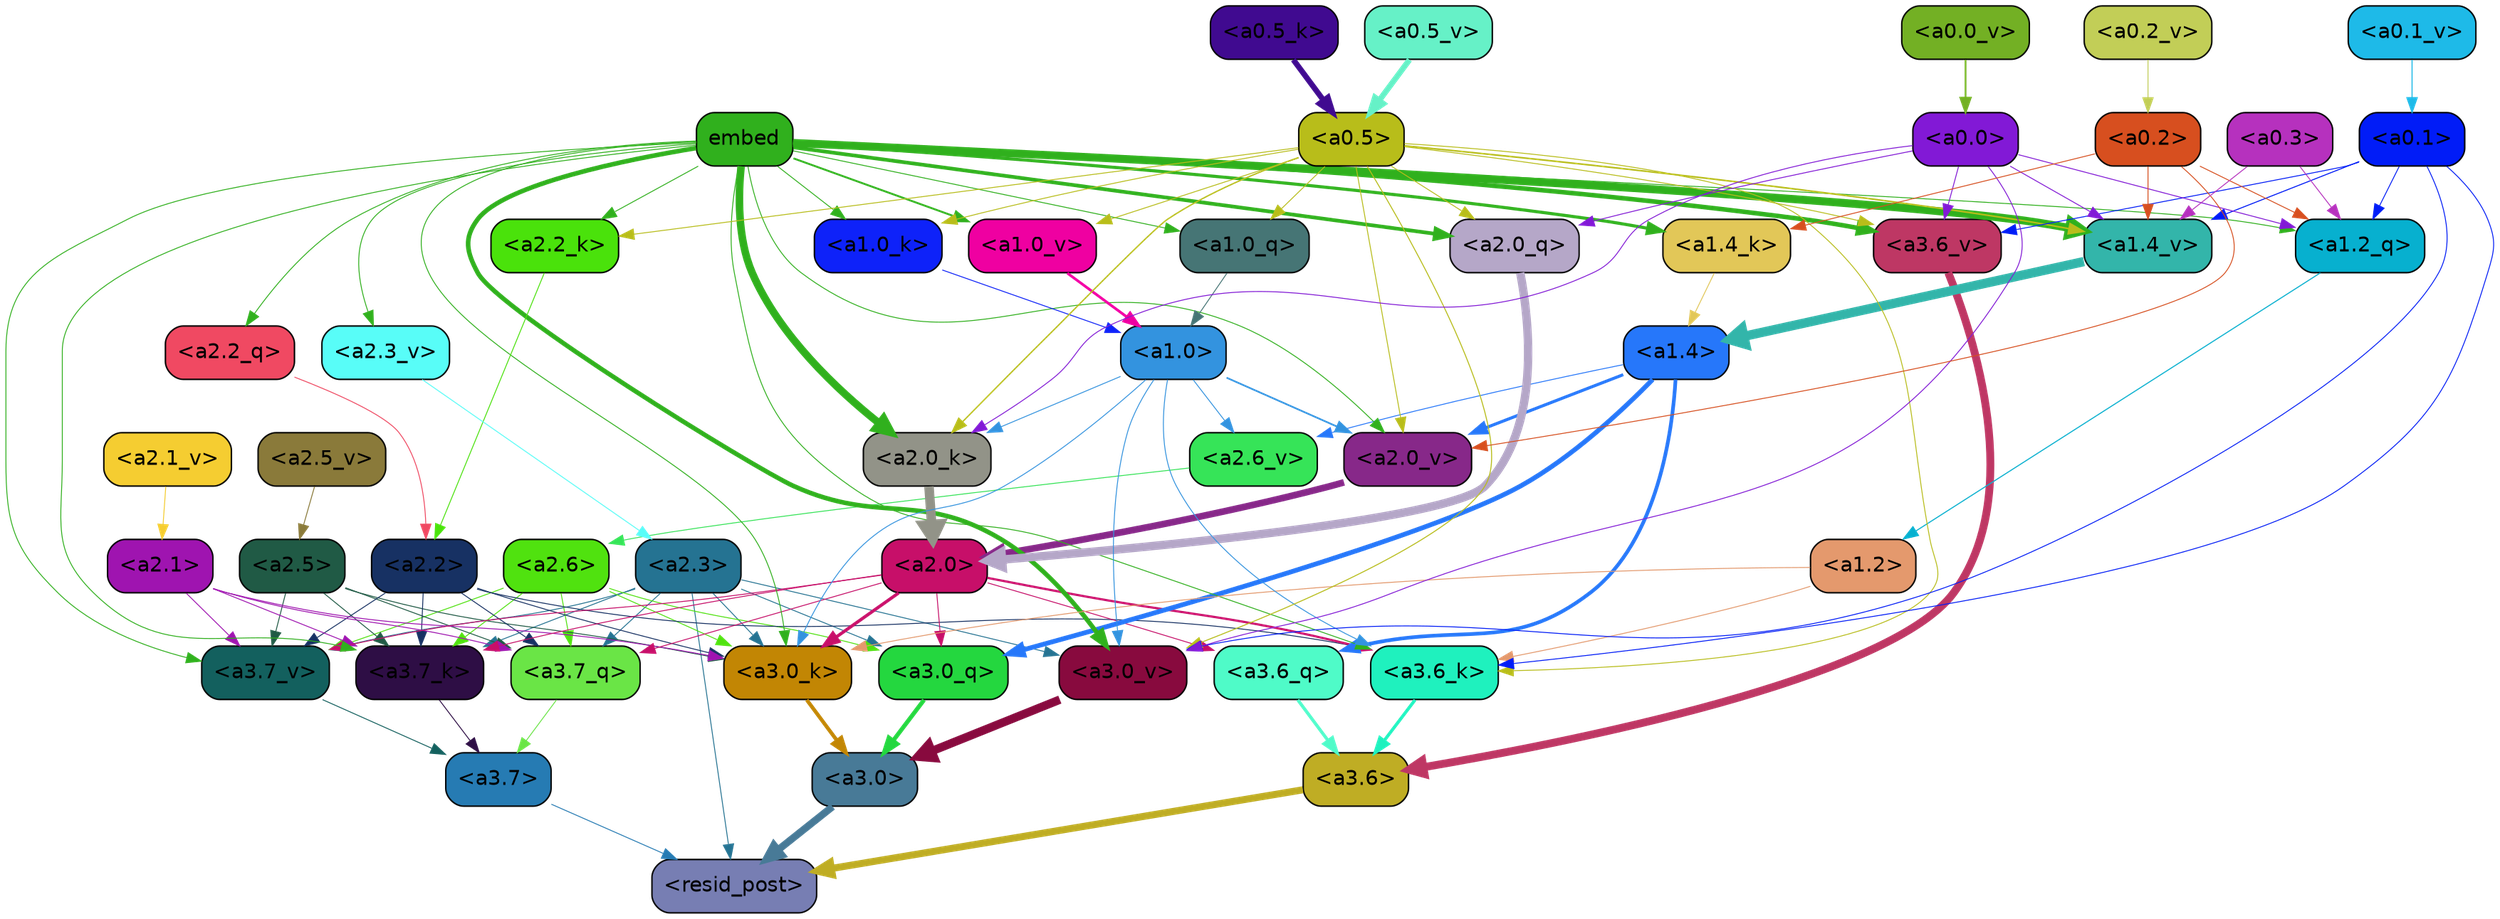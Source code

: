 strict digraph "" {
	graph [bgcolor=transparent,
		layout=dot,
		overlap=false,
		splines=true
	];
	"<a3.7>"	[color=black,
		fillcolor="#267bb3",
		fontname=Helvetica,
		shape=box,
		style="filled, rounded"];
	"<resid_post>"	[color=black,
		fillcolor="#777eb3",
		fontname=Helvetica,
		shape=box,
		style="filled, rounded"];
	"<a3.7>" -> "<resid_post>"	[color="#267bb3",
		penwidth=0.6];
	"<a3.6>"	[color=black,
		fillcolor="#bfad24",
		fontname=Helvetica,
		shape=box,
		style="filled, rounded"];
	"<a3.6>" -> "<resid_post>"	[color="#bfad24",
		penwidth=4.7534414529800415];
	"<a3.0>"	[color=black,
		fillcolor="#487a97",
		fontname=Helvetica,
		shape=box,
		style="filled, rounded"];
	"<a3.0>" -> "<resid_post>"	[color="#487a97",
		penwidth=4.898576855659485];
	"<a2.3>"	[color=black,
		fillcolor="#257392",
		fontname=Helvetica,
		shape=box,
		style="filled, rounded"];
	"<a2.3>" -> "<resid_post>"	[color="#257392",
		penwidth=0.6];
	"<a3.7_q>"	[color=black,
		fillcolor="#6ae546",
		fontname=Helvetica,
		shape=box,
		style="filled, rounded"];
	"<a2.3>" -> "<a3.7_q>"	[color="#257392",
		penwidth=0.6];
	"<a3.0_q>"	[color=black,
		fillcolor="#24d73f",
		fontname=Helvetica,
		shape=box,
		style="filled, rounded"];
	"<a2.3>" -> "<a3.0_q>"	[color="#257392",
		penwidth=0.6];
	"<a3.7_k>"	[color=black,
		fillcolor="#2e0e45",
		fontname=Helvetica,
		shape=box,
		style="filled, rounded"];
	"<a2.3>" -> "<a3.7_k>"	[color="#257392",
		penwidth=0.6];
	"<a3.0_k>"	[color=black,
		fillcolor="#c28604",
		fontname=Helvetica,
		shape=box,
		style="filled, rounded"];
	"<a2.3>" -> "<a3.0_k>"	[color="#257392",
		penwidth=0.6];
	"<a3.7_v>"	[color=black,
		fillcolor="#13605e",
		fontname=Helvetica,
		shape=box,
		style="filled, rounded"];
	"<a2.3>" -> "<a3.7_v>"	[color="#257392",
		penwidth=0.6];
	"<a3.0_v>"	[color=black,
		fillcolor="#880a3e",
		fontname=Helvetica,
		shape=box,
		style="filled, rounded"];
	"<a2.3>" -> "<a3.0_v>"	[color="#257392",
		penwidth=0.6];
	"<a3.7_q>" -> "<a3.7>"	[color="#6ae546",
		penwidth=0.6];
	"<a3.6_q>"	[color=black,
		fillcolor="#4ffbc8",
		fontname=Helvetica,
		shape=box,
		style="filled, rounded"];
	"<a3.6_q>" -> "<a3.6>"	[color="#4ffbc8",
		penwidth=2.160832464694977];
	"<a3.0_q>" -> "<a3.0>"	[color="#24d73f",
		penwidth=2.870753765106201];
	"<a3.7_k>" -> "<a3.7>"	[color="#2e0e45",
		penwidth=0.6];
	"<a3.6_k>"	[color=black,
		fillcolor="#1ff1be",
		fontname=Helvetica,
		shape=box,
		style="filled, rounded"];
	"<a3.6_k>" -> "<a3.6>"	[color="#1ff1be",
		penwidth=2.13908451795578];
	"<a3.0_k>" -> "<a3.0>"	[color="#c28604",
		penwidth=2.520303964614868];
	"<a3.7_v>" -> "<a3.7>"	[color="#13605e",
		penwidth=0.6];
	"<a3.6_v>"	[color=black,
		fillcolor="#be3764",
		fontname=Helvetica,
		shape=box,
		style="filled, rounded"];
	"<a3.6_v>" -> "<a3.6>"	[color="#be3764",
		penwidth=5.297133803367615];
	"<a3.0_v>" -> "<a3.0>"	[color="#880a3e",
		penwidth=5.680712580680847];
	"<a2.6>"	[color=black,
		fillcolor="#50e20f",
		fontname=Helvetica,
		shape=box,
		style="filled, rounded"];
	"<a2.6>" -> "<a3.7_q>"	[color="#50e20f",
		penwidth=0.6];
	"<a2.6>" -> "<a3.0_q>"	[color="#50e20f",
		penwidth=0.6];
	"<a2.6>" -> "<a3.7_k>"	[color="#50e20f",
		penwidth=0.6];
	"<a2.6>" -> "<a3.0_k>"	[color="#50e20f",
		penwidth=0.6];
	"<a2.6>" -> "<a3.7_v>"	[color="#50e20f",
		penwidth=0.6];
	"<a2.5>"	[color=black,
		fillcolor="#205a45",
		fontname=Helvetica,
		shape=box,
		style="filled, rounded"];
	"<a2.5>" -> "<a3.7_q>"	[color="#205a45",
		penwidth=0.6];
	"<a2.5>" -> "<a3.7_k>"	[color="#205a45",
		penwidth=0.6];
	"<a2.5>" -> "<a3.0_k>"	[color="#205a45",
		penwidth=0.6];
	"<a2.5>" -> "<a3.7_v>"	[color="#205a45",
		penwidth=0.6];
	"<a2.2>"	[color=black,
		fillcolor="#173163",
		fontname=Helvetica,
		shape=box,
		style="filled, rounded"];
	"<a2.2>" -> "<a3.7_q>"	[color="#173163",
		penwidth=0.6];
	"<a2.2>" -> "<a3.7_k>"	[color="#173163",
		penwidth=0.6];
	"<a2.2>" -> "<a3.6_k>"	[color="#173163",
		penwidth=0.6];
	"<a2.2>" -> "<a3.0_k>"	[color="#173163",
		penwidth=0.6];
	"<a2.2>" -> "<a3.7_v>"	[color="#173163",
		penwidth=0.6];
	"<a2.1>"	[color=black,
		fillcolor="#9f14b0",
		fontname=Helvetica,
		shape=box,
		style="filled, rounded"];
	"<a2.1>" -> "<a3.7_q>"	[color="#9f14b0",
		penwidth=0.6];
	"<a2.1>" -> "<a3.7_k>"	[color="#9f14b0",
		penwidth=0.6];
	"<a2.1>" -> "<a3.0_k>"	[color="#9f14b0",
		penwidth=0.6];
	"<a2.1>" -> "<a3.7_v>"	[color="#9f14b0",
		penwidth=0.6];
	"<a2.0>"	[color=black,
		fillcolor="#c70f69",
		fontname=Helvetica,
		shape=box,
		style="filled, rounded"];
	"<a2.0>" -> "<a3.7_q>"	[color="#c70f69",
		penwidth=0.6];
	"<a2.0>" -> "<a3.6_q>"	[color="#c70f69",
		penwidth=0.6];
	"<a2.0>" -> "<a3.0_q>"	[color="#c70f69",
		penwidth=0.6];
	"<a2.0>" -> "<a3.7_k>"	[color="#c70f69",
		penwidth=0.6];
	"<a2.0>" -> "<a3.6_k>"	[color="#c70f69",
		penwidth=1.4855384826660156];
	"<a2.0>" -> "<a3.0_k>"	[color="#c70f69",
		penwidth=2.142689883708954];
	"<a2.0>" -> "<a3.7_v>"	[color="#c70f69",
		penwidth=0.6];
	"<a1.4>"	[color=black,
		fillcolor="#2677fa",
		fontname=Helvetica,
		shape=box,
		style="filled, rounded"];
	"<a1.4>" -> "<a3.6_q>"	[color="#2677fa",
		penwidth=2.4767253398895264];
	"<a1.4>" -> "<a3.0_q>"	[color="#2677fa",
		penwidth=3.192750334739685];
	"<a2.6_v>"	[color=black,
		fillcolor="#36e458",
		fontname=Helvetica,
		shape=box,
		style="filled, rounded"];
	"<a1.4>" -> "<a2.6_v>"	[color="#2677fa",
		penwidth=0.6];
	"<a2.0_v>"	[color=black,
		fillcolor="#872889",
		fontname=Helvetica,
		shape=box,
		style="filled, rounded"];
	"<a1.4>" -> "<a2.0_v>"	[color="#2677fa",
		penwidth=2.0349366441369057];
	embed	[color=black,
		fillcolor="#30b01d",
		fontname=Helvetica,
		shape=box,
		style="filled, rounded"];
	embed -> "<a3.7_k>"	[color="#30b01d",
		penwidth=0.6];
	embed -> "<a3.6_k>"	[color="#30b01d",
		penwidth=0.6];
	embed -> "<a3.0_k>"	[color="#30b01d",
		penwidth=0.6015868484973907];
	embed -> "<a3.7_v>"	[color="#30b01d",
		penwidth=0.6];
	embed -> "<a3.6_v>"	[color="#30b01d",
		penwidth=3.067279100418091];
	embed -> "<a3.0_v>"	[color="#30b01d",
		penwidth=3.0891895294189453];
	"<a2.2_q>"	[color=black,
		fillcolor="#f04962",
		fontname=Helvetica,
		shape=box,
		style="filled, rounded"];
	embed -> "<a2.2_q>"	[color="#30b01d",
		penwidth=0.6];
	"<a2.0_q>"	[color=black,
		fillcolor="#b5a7c8",
		fontname=Helvetica,
		shape=box,
		style="filled, rounded"];
	embed -> "<a2.0_q>"	[color="#30b01d",
		penwidth=2.482962191104889];
	"<a2.2_k>"	[color=black,
		fillcolor="#4ae20b",
		fontname=Helvetica,
		shape=box,
		style="filled, rounded"];
	embed -> "<a2.2_k>"	[color="#30b01d",
		penwidth=0.6];
	"<a2.0_k>"	[color=black,
		fillcolor="#929388",
		fontname=Helvetica,
		shape=box,
		style="filled, rounded"];
	embed -> "<a2.0_k>"	[color="#30b01d",
		penwidth=5.09069561958313];
	"<a2.3_v>"	[color=black,
		fillcolor="#58fdf8",
		fontname=Helvetica,
		shape=box,
		style="filled, rounded"];
	embed -> "<a2.3_v>"	[color="#30b01d",
		penwidth=0.6];
	embed -> "<a2.0_v>"	[color="#30b01d",
		penwidth=0.6];
	"<a1.2_q>"	[color=black,
		fillcolor="#07b0cf",
		fontname=Helvetica,
		shape=box,
		style="filled, rounded"];
	embed -> "<a1.2_q>"	[color="#30b01d",
		penwidth=0.6];
	"<a1.0_q>"	[color=black,
		fillcolor="#467575",
		fontname=Helvetica,
		shape=box,
		style="filled, rounded"];
	embed -> "<a1.0_q>"	[color="#30b01d",
		penwidth=0.6];
	"<a1.4_k>"	[color=black,
		fillcolor="#e2c758",
		fontname=Helvetica,
		shape=box,
		style="filled, rounded"];
	embed -> "<a1.4_k>"	[color="#30b01d",
		penwidth=2.0865602493286133];
	"<a1.0_k>"	[color=black,
		fillcolor="#0e22f9",
		fontname=Helvetica,
		shape=box,
		style="filled, rounded"];
	embed -> "<a1.0_k>"	[color="#30b01d",
		penwidth=0.6];
	"<a1.4_v>"	[color=black,
		fillcolor="#33b5aa",
		fontname=Helvetica,
		shape=box,
		style="filled, rounded"];
	embed -> "<a1.4_v>"	[color="#30b01d",
		penwidth=5.391523122787476];
	"<a1.0_v>"	[color=black,
		fillcolor="#ef00a1",
		fontname=Helvetica,
		shape=box,
		style="filled, rounded"];
	embed -> "<a1.0_v>"	[color="#30b01d",
		penwidth=1.2820317149162292];
	"<a1.2>"	[color=black,
		fillcolor="#e4996d",
		fontname=Helvetica,
		shape=box,
		style="filled, rounded"];
	"<a1.2>" -> "<a3.6_k>"	[color="#e4996d",
		penwidth=0.6];
	"<a1.2>" -> "<a3.0_k>"	[color="#e4996d",
		penwidth=0.6];
	"<a1.0>"	[color=black,
		fillcolor="#3393df",
		fontname=Helvetica,
		shape=box,
		style="filled, rounded"];
	"<a1.0>" -> "<a3.6_k>"	[color="#3393df",
		penwidth=0.6];
	"<a1.0>" -> "<a3.0_k>"	[color="#3393df",
		penwidth=0.6];
	"<a1.0>" -> "<a3.0_v>"	[color="#3393df",
		penwidth=0.6];
	"<a1.0>" -> "<a2.0_k>"	[color="#3393df",
		penwidth=0.6];
	"<a1.0>" -> "<a2.6_v>"	[color="#3393df",
		penwidth=0.6];
	"<a1.0>" -> "<a2.0_v>"	[color="#3393df",
		penwidth=1.1342760920524597];
	"<a0.5>"	[color=black,
		fillcolor="#b8bd1a",
		fontname=Helvetica,
		shape=box,
		style="filled, rounded"];
	"<a0.5>" -> "<a3.6_k>"	[color="#b8bd1a",
		penwidth=0.6];
	"<a0.5>" -> "<a3.6_v>"	[color="#b8bd1a",
		penwidth=0.6];
	"<a0.5>" -> "<a3.0_v>"	[color="#b8bd1a",
		penwidth=0.6549575447570533];
	"<a0.5>" -> "<a2.0_q>"	[color="#b8bd1a",
		penwidth=0.6];
	"<a0.5>" -> "<a2.2_k>"	[color="#b8bd1a",
		penwidth=0.6];
	"<a0.5>" -> "<a2.0_k>"	[color="#b8bd1a",
		penwidth=0.8980485796928406];
	"<a0.5>" -> "<a2.0_v>"	[color="#b8bd1a",
		penwidth=0.6];
	"<a0.5>" -> "<a1.0_q>"	[color="#b8bd1a",
		penwidth=0.6];
	"<a0.5>" -> "<a1.0_k>"	[color="#b8bd1a",
		penwidth=0.6];
	"<a0.5>" -> "<a1.4_v>"	[color="#b8bd1a",
		penwidth=1.060444712638855];
	"<a0.5>" -> "<a1.0_v>"	[color="#b8bd1a",
		penwidth=0.6];
	"<a0.1>"	[color=black,
		fillcolor="#011cf7",
		fontname=Helvetica,
		shape=box,
		style="filled, rounded"];
	"<a0.1>" -> "<a3.6_k>"	[color="#011cf7",
		penwidth=0.6];
	"<a0.1>" -> "<a3.6_v>"	[color="#011cf7",
		penwidth=0.6];
	"<a0.1>" -> "<a3.0_v>"	[color="#011cf7",
		penwidth=0.6];
	"<a0.1>" -> "<a1.2_q>"	[color="#011cf7",
		penwidth=0.6];
	"<a0.1>" -> "<a1.4_v>"	[color="#011cf7",
		penwidth=0.6688870191574097];
	"<a0.0>"	[color=black,
		fillcolor="#8219d6",
		fontname=Helvetica,
		shape=box,
		style="filled, rounded"];
	"<a0.0>" -> "<a3.6_v>"	[color="#8219d6",
		penwidth=0.6];
	"<a0.0>" -> "<a3.0_v>"	[color="#8219d6",
		penwidth=0.6];
	"<a0.0>" -> "<a2.0_q>"	[color="#8219d6",
		penwidth=0.6];
	"<a0.0>" -> "<a2.0_k>"	[color="#8219d6",
		penwidth=0.6];
	"<a0.0>" -> "<a1.2_q>"	[color="#8219d6",
		penwidth=0.6];
	"<a0.0>" -> "<a1.4_v>"	[color="#8219d6",
		penwidth=0.6];
	"<a2.2_q>" -> "<a2.2>"	[color="#f04962",
		penwidth=0.6];
	"<a2.0_q>" -> "<a2.0>"	[color="#b5a7c8",
		penwidth=5.653985500335693];
	"<a2.2_k>" -> "<a2.2>"	[color="#4ae20b",
		penwidth=0.6];
	"<a2.0_k>" -> "<a2.0>"	[color="#929388",
		penwidth=6.397904872894287];
	"<a2.6_v>" -> "<a2.6>"	[color="#36e458",
		penwidth=0.6];
	"<a2.5_v>"	[color=black,
		fillcolor="#8a7a3a",
		fontname=Helvetica,
		shape=box,
		style="filled, rounded"];
	"<a2.5_v>" -> "<a2.5>"	[color="#8a7a3a",
		penwidth=0.6];
	"<a2.3_v>" -> "<a2.3>"	[color="#58fdf8",
		penwidth=0.6];
	"<a2.1_v>"	[color=black,
		fillcolor="#f5cd31",
		fontname=Helvetica,
		shape=box,
		style="filled, rounded"];
	"<a2.1_v>" -> "<a2.1>"	[color="#f5cd31",
		penwidth=0.6];
	"<a2.0_v>" -> "<a2.0>"	[color="#872889",
		penwidth=4.48047137260437];
	"<a0.2>"	[color=black,
		fillcolor="#d74f1f",
		fontname=Helvetica,
		shape=box,
		style="filled, rounded"];
	"<a0.2>" -> "<a2.0_v>"	[color="#d74f1f",
		penwidth=0.6];
	"<a0.2>" -> "<a1.2_q>"	[color="#d74f1f",
		penwidth=0.6];
	"<a0.2>" -> "<a1.4_k>"	[color="#d74f1f",
		penwidth=0.6];
	"<a0.2>" -> "<a1.4_v>"	[color="#d74f1f",
		penwidth=0.6];
	"<a1.2_q>" -> "<a1.2>"	[color="#07b0cf",
		penwidth=0.702675461769104];
	"<a1.0_q>" -> "<a1.0>"	[color="#467575",
		penwidth=0.6];
	"<a1.4_k>" -> "<a1.4>"	[color="#e2c758",
		penwidth=0.6];
	"<a1.0_k>" -> "<a1.0>"	[color="#0e22f9",
		penwidth=0.6];
	"<a1.4_v>" -> "<a1.4>"	[color="#33b5aa",
		penwidth=6.273579955101013];
	"<a1.0_v>" -> "<a1.0>"	[color="#ef00a1",
		penwidth=1.7821020036935806];
	"<a0.3>"	[color=black,
		fillcolor="#b631be",
		fontname=Helvetica,
		shape=box,
		style="filled, rounded"];
	"<a0.3>" -> "<a1.2_q>"	[color="#b631be",
		penwidth=0.6];
	"<a0.3>" -> "<a1.4_v>"	[color="#b631be",
		penwidth=0.6];
	"<a0.5_k>"	[color=black,
		fillcolor="#400a90",
		fontname=Helvetica,
		shape=box,
		style="filled, rounded"];
	"<a0.5_k>" -> "<a0.5>"	[color="#400a90",
		penwidth=3.774221658706665];
	"<a0.5_v>"	[color=black,
		fillcolor="#66f1c7",
		fontname=Helvetica,
		shape=box,
		style="filled, rounded"];
	"<a0.5_v>" -> "<a0.5>"	[color="#66f1c7",
		penwidth=3.851448491215706];
	"<a0.2_v>"	[color=black,
		fillcolor="#c2ce57",
		fontname=Helvetica,
		shape=box,
		style="filled, rounded"];
	"<a0.2_v>" -> "<a0.2>"	[color="#c2ce57",
		penwidth=0.6];
	"<a0.1_v>"	[color=black,
		fillcolor="#1ebae8",
		fontname=Helvetica,
		shape=box,
		style="filled, rounded"];
	"<a0.1_v>" -> "<a0.1>"	[color="#1ebae8",
		penwidth=0.7046854496002197];
	"<a0.0_v>"	[color=black,
		fillcolor="#73b024",
		fontname=Helvetica,
		shape=box,
		style="filled, rounded"];
	"<a0.0_v>" -> "<a0.0>"	[color="#73b024",
		penwidth=1.2174623012542725];
}
